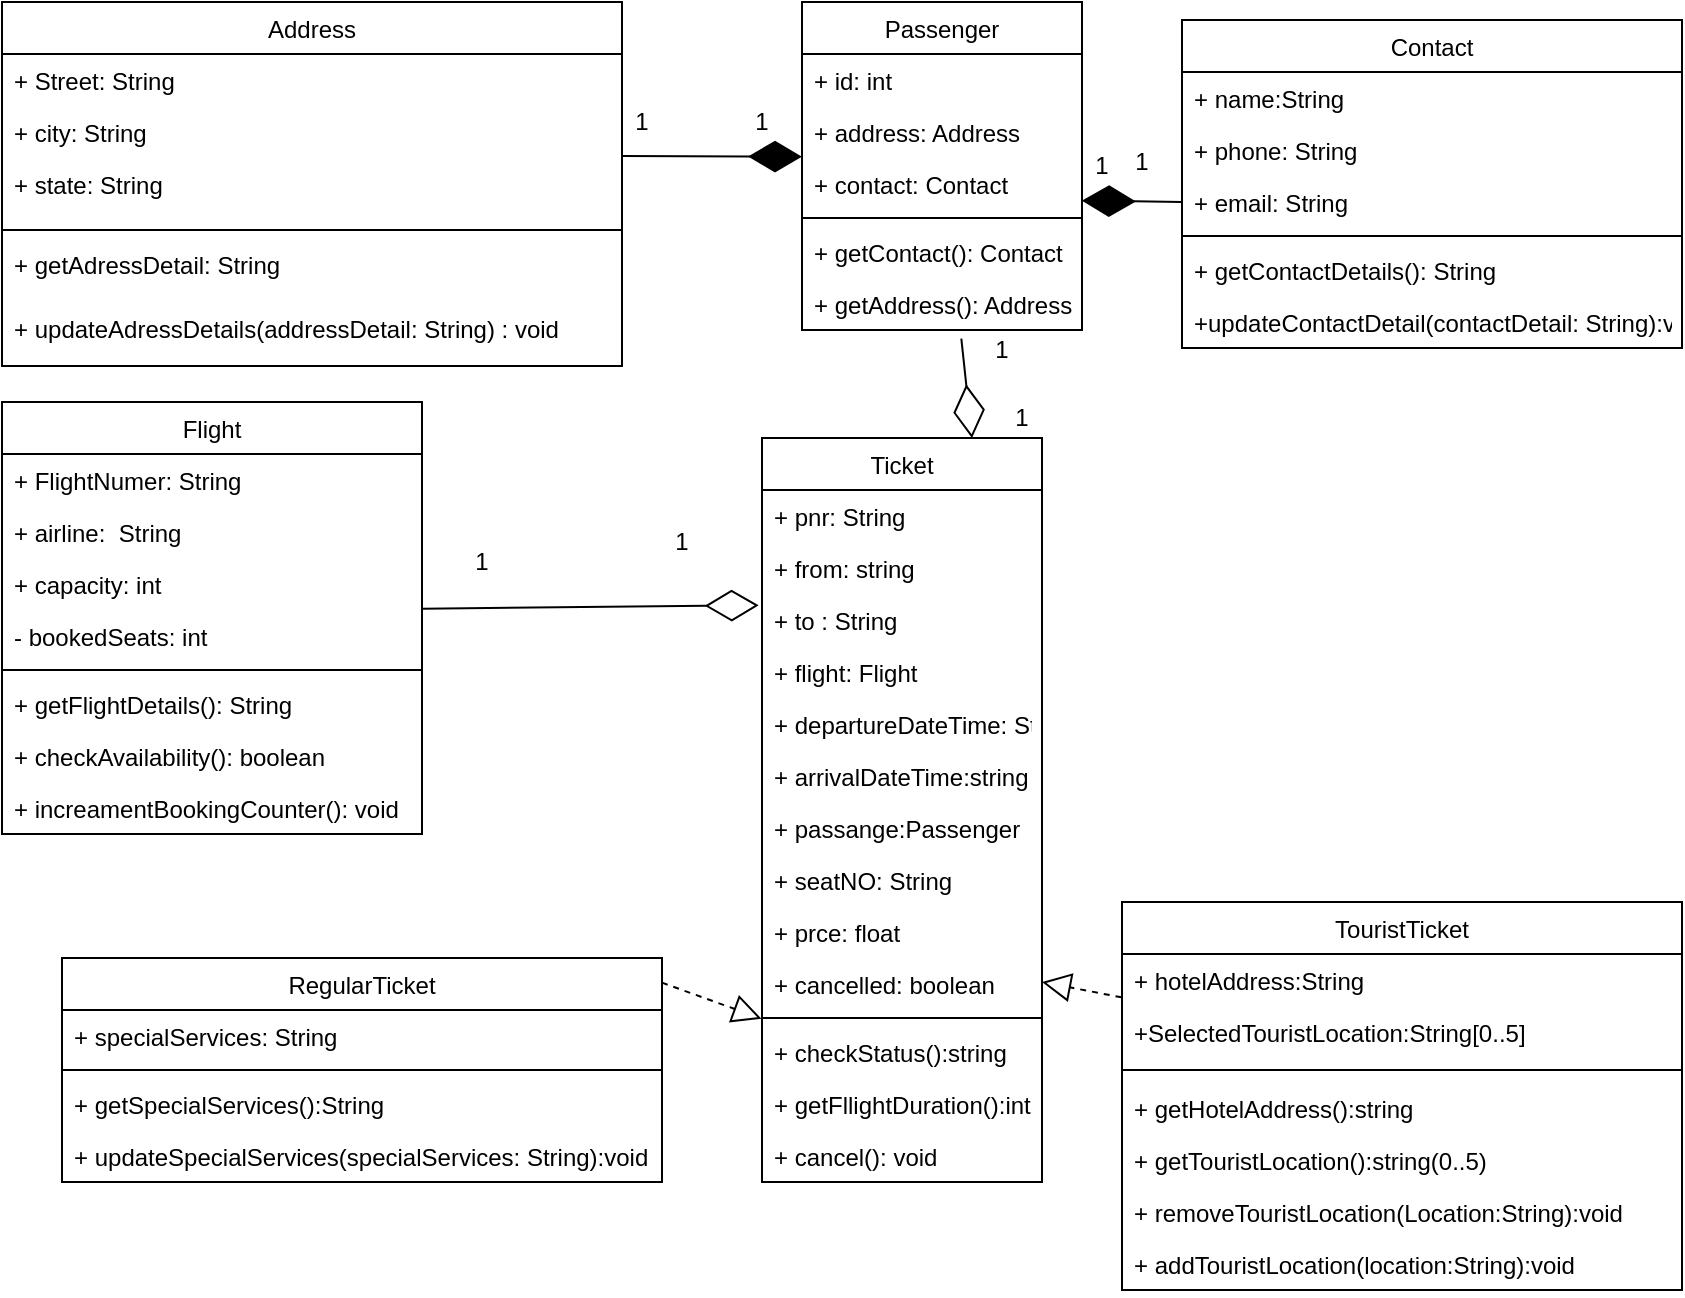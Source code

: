 <mxfile version="14.4.3" type="github"><diagram id="XLWj2yUnqIitXjmOhxtT" name="Page-1"><mxGraphModel dx="1563" dy="569" grid="1" gridSize="10" guides="1" tooltips="1" connect="1" arrows="1" fold="1" page="1" pageScale="1" pageWidth="850" pageHeight="1100" math="0" shadow="0"><root><mxCell id="0"/><mxCell id="1" parent="0"/><mxCell id="et4r4WBeVTfv9dm80hlc-8" value="Address" style="swimlane;fontStyle=0;childLayout=stackLayout;horizontal=1;startSize=26;fillColor=none;horizontalStack=0;resizeParent=1;resizeParentMax=0;resizeLast=0;collapsible=1;marginBottom=0;strokeColor=#000000;" vertex="1" parent="1" treatAsSingle="0"><mxGeometry y="20" width="310" height="182" as="geometry"/></mxCell><mxCell id="et4r4WBeVTfv9dm80hlc-9" value="+ Street: String" style="text;strokeColor=none;fillColor=none;align=left;verticalAlign=top;spacingLeft=4;spacingRight=4;overflow=hidden;rotatable=0;points=[[0,0.5],[1,0.5]];portConstraint=eastwest;" vertex="1" parent="et4r4WBeVTfv9dm80hlc-8"><mxGeometry y="26" width="310" height="26" as="geometry"/></mxCell><object label="+ city: String" id="et4r4WBeVTfv9dm80hlc-10"><mxCell style="text;strokeColor=none;fillColor=none;align=left;verticalAlign=top;spacingLeft=4;spacingRight=4;overflow=hidden;rotatable=0;points=[[0,0.5],[1,0.5]];portConstraint=eastwest;" vertex="1" parent="et4r4WBeVTfv9dm80hlc-8"><mxGeometry y="52" width="310" height="26" as="geometry"/></mxCell></object><mxCell id="et4r4WBeVTfv9dm80hlc-12" value="+ state: String" style="text;strokeColor=none;fillColor=none;align=left;verticalAlign=top;spacingLeft=4;spacingRight=4;overflow=hidden;rotatable=0;points=[[0,0.5],[1,0.5]];portConstraint=eastwest;" vertex="1" parent="et4r4WBeVTfv9dm80hlc-8"><mxGeometry y="78" width="310" height="32" as="geometry"/></mxCell><mxCell id="et4r4WBeVTfv9dm80hlc-76" value="" style="line;strokeWidth=1;fillColor=none;align=left;verticalAlign=middle;spacingTop=-1;spacingLeft=3;spacingRight=3;rotatable=0;labelPosition=right;points=[];portConstraint=eastwest;" vertex="1" parent="et4r4WBeVTfv9dm80hlc-8"><mxGeometry y="110" width="310" height="8" as="geometry"/></mxCell><mxCell id="et4r4WBeVTfv9dm80hlc-21" value="+ getAdressDetail: String" style="text;strokeColor=none;fillColor=none;align=left;verticalAlign=top;spacingLeft=4;spacingRight=4;overflow=hidden;rotatable=0;points=[[0,0.5],[1,0.5]];portConstraint=eastwest;" vertex="1" parent="et4r4WBeVTfv9dm80hlc-8"><mxGeometry y="118" width="310" height="32" as="geometry"/></mxCell><mxCell id="et4r4WBeVTfv9dm80hlc-22" value="+ updateAdressDetails(addressDetail: String) : void" style="text;strokeColor=none;fillColor=none;align=left;verticalAlign=top;spacingLeft=4;spacingRight=4;overflow=hidden;rotatable=0;points=[[0,0.5],[1,0.5]];portConstraint=eastwest;" vertex="1" parent="et4r4WBeVTfv9dm80hlc-8"><mxGeometry y="150" width="310" height="32" as="geometry"/></mxCell><mxCell id="et4r4WBeVTfv9dm80hlc-23" value="Flight" style="swimlane;fontStyle=0;childLayout=stackLayout;horizontal=1;startSize=26;fillColor=none;horizontalStack=0;resizeParent=1;resizeParentMax=0;resizeLast=0;collapsible=1;marginBottom=0;strokeColor=#000000;" vertex="1" parent="1" treatAsSingle="0"><mxGeometry y="220" width="210" height="216" as="geometry"/></mxCell><mxCell id="et4r4WBeVTfv9dm80hlc-24" value="+ FlightNumer: String " style="text;strokeColor=none;fillColor=none;align=left;verticalAlign=top;spacingLeft=4;spacingRight=4;overflow=hidden;rotatable=0;points=[[0,0.5],[1,0.5]];portConstraint=eastwest;" vertex="1" parent="et4r4WBeVTfv9dm80hlc-23"><mxGeometry y="26" width="210" height="26" as="geometry"/></mxCell><mxCell id="et4r4WBeVTfv9dm80hlc-25" value="+ airline:  String" style="text;strokeColor=none;fillColor=none;align=left;verticalAlign=top;spacingLeft=4;spacingRight=4;overflow=hidden;rotatable=0;points=[[0,0.5],[1,0.5]];portConstraint=eastwest;" vertex="1" parent="et4r4WBeVTfv9dm80hlc-23"><mxGeometry y="52" width="210" height="26" as="geometry"/></mxCell><mxCell id="et4r4WBeVTfv9dm80hlc-26" value="+ capacity: int" style="text;strokeColor=none;fillColor=none;align=left;verticalAlign=top;spacingLeft=4;spacingRight=4;overflow=hidden;rotatable=0;points=[[0,0.5],[1,0.5]];portConstraint=eastwest;" vertex="1" parent="et4r4WBeVTfv9dm80hlc-23"><mxGeometry y="78" width="210" height="26" as="geometry"/></mxCell><mxCell id="et4r4WBeVTfv9dm80hlc-27" value="- bookedSeats: int" style="text;strokeColor=none;fillColor=none;align=left;verticalAlign=top;spacingLeft=4;spacingRight=4;overflow=hidden;rotatable=0;points=[[0,0.5],[1,0.5]];portConstraint=eastwest;" vertex="1" parent="et4r4WBeVTfv9dm80hlc-23"><mxGeometry y="104" width="210" height="26" as="geometry"/></mxCell><mxCell id="et4r4WBeVTfv9dm80hlc-79" value="" style="line;strokeWidth=1;fillColor=none;align=left;verticalAlign=middle;spacingTop=-1;spacingLeft=3;spacingRight=3;rotatable=0;labelPosition=right;points=[];portConstraint=eastwest;" vertex="1" parent="et4r4WBeVTfv9dm80hlc-23"><mxGeometry y="130" width="210" height="8" as="geometry"/></mxCell><mxCell id="et4r4WBeVTfv9dm80hlc-28" value="+ getFlightDetails(): String" style="text;strokeColor=none;fillColor=none;align=left;verticalAlign=top;spacingLeft=4;spacingRight=4;overflow=hidden;rotatable=0;points=[[0,0.5],[1,0.5]];portConstraint=eastwest;" vertex="1" parent="et4r4WBeVTfv9dm80hlc-23"><mxGeometry y="138" width="210" height="26" as="geometry"/></mxCell><mxCell id="et4r4WBeVTfv9dm80hlc-29" value="+ checkAvailability(): boolean" style="text;strokeColor=none;fillColor=none;align=left;verticalAlign=top;spacingLeft=4;spacingRight=4;overflow=hidden;rotatable=0;points=[[0,0.5],[1,0.5]];portConstraint=eastwest;" vertex="1" parent="et4r4WBeVTfv9dm80hlc-23"><mxGeometry y="164" width="210" height="26" as="geometry"/></mxCell><mxCell id="et4r4WBeVTfv9dm80hlc-30" value="+ increamentBookingCounter(): void" style="text;strokeColor=none;fillColor=none;align=left;verticalAlign=top;spacingLeft=4;spacingRight=4;overflow=hidden;rotatable=0;points=[[0,0.5],[1,0.5]];portConstraint=eastwest;" vertex="1" parent="et4r4WBeVTfv9dm80hlc-23"><mxGeometry y="190" width="210" height="26" as="geometry"/></mxCell><mxCell id="et4r4WBeVTfv9dm80hlc-31" value="Passenger" style="swimlane;fontStyle=0;childLayout=stackLayout;horizontal=1;startSize=26;fillColor=none;horizontalStack=0;resizeParent=1;resizeParentMax=0;resizeLast=0;collapsible=1;marginBottom=0;strokeColor=#000000;" vertex="1" parent="1" treatAsSingle="0"><mxGeometry x="400" y="20" width="140" height="164" as="geometry"/></mxCell><mxCell id="et4r4WBeVTfv9dm80hlc-32" value="+ id: int" style="text;strokeColor=none;fillColor=none;align=left;verticalAlign=top;spacingLeft=4;spacingRight=4;overflow=hidden;rotatable=0;points=[[0,0.5],[1,0.5]];portConstraint=eastwest;" vertex="1" parent="et4r4WBeVTfv9dm80hlc-31"><mxGeometry y="26" width="140" height="26" as="geometry"/></mxCell><mxCell id="et4r4WBeVTfv9dm80hlc-33" value="+ address: Address" style="text;strokeColor=none;fillColor=none;align=left;verticalAlign=top;spacingLeft=4;spacingRight=4;overflow=hidden;rotatable=0;points=[[0,0.5],[1,0.5]];portConstraint=eastwest;" vertex="1" parent="et4r4WBeVTfv9dm80hlc-31"><mxGeometry y="52" width="140" height="26" as="geometry"/></mxCell><mxCell id="et4r4WBeVTfv9dm80hlc-34" value="+ contact: Contact" style="text;strokeColor=none;fillColor=none;align=left;verticalAlign=top;spacingLeft=4;spacingRight=4;overflow=hidden;rotatable=0;points=[[0,0.5],[1,0.5]];portConstraint=eastwest;" vertex="1" parent="et4r4WBeVTfv9dm80hlc-31"><mxGeometry y="78" width="140" height="26" as="geometry"/></mxCell><mxCell id="et4r4WBeVTfv9dm80hlc-77" value="" style="line;strokeWidth=1;fillColor=none;align=left;verticalAlign=middle;spacingTop=-1;spacingLeft=3;spacingRight=3;rotatable=0;labelPosition=right;points=[];portConstraint=eastwest;" vertex="1" parent="et4r4WBeVTfv9dm80hlc-31"><mxGeometry y="104" width="140" height="8" as="geometry"/></mxCell><mxCell id="et4r4WBeVTfv9dm80hlc-35" value="+ getContact(): Contact" style="text;strokeColor=none;fillColor=none;align=left;verticalAlign=top;spacingLeft=4;spacingRight=4;overflow=hidden;rotatable=0;points=[[0,0.5],[1,0.5]];portConstraint=eastwest;" vertex="1" parent="et4r4WBeVTfv9dm80hlc-31"><mxGeometry y="112" width="140" height="26" as="geometry"/></mxCell><mxCell id="et4r4WBeVTfv9dm80hlc-36" value="+ getAddress(): Address" style="text;strokeColor=none;fillColor=none;align=left;verticalAlign=top;spacingLeft=4;spacingRight=4;overflow=hidden;rotatable=0;points=[[0,0.5],[1,0.5]];portConstraint=eastwest;" vertex="1" parent="et4r4WBeVTfv9dm80hlc-31"><mxGeometry y="138" width="140" height="26" as="geometry"/></mxCell><mxCell id="et4r4WBeVTfv9dm80hlc-37" value="Contact" style="swimlane;fontStyle=0;childLayout=stackLayout;horizontal=1;startSize=26;fillColor=none;horizontalStack=0;resizeParent=1;resizeParentMax=0;resizeLast=0;collapsible=1;marginBottom=0;strokeColor=#000000;" vertex="1" parent="1" treatAsSingle="0"><mxGeometry x="590" y="29" width="250" height="164" as="geometry"/></mxCell><mxCell id="et4r4WBeVTfv9dm80hlc-38" value="+ name:String" style="text;strokeColor=none;fillColor=none;align=left;verticalAlign=top;spacingLeft=4;spacingRight=4;overflow=hidden;rotatable=0;points=[[0,0.5],[1,0.5]];portConstraint=eastwest;" vertex="1" parent="et4r4WBeVTfv9dm80hlc-37"><mxGeometry y="26" width="250" height="26" as="geometry"/></mxCell><mxCell id="et4r4WBeVTfv9dm80hlc-39" value="+ phone: String" style="text;strokeColor=none;fillColor=none;align=left;verticalAlign=top;spacingLeft=4;spacingRight=4;overflow=hidden;rotatable=0;points=[[0,0.5],[1,0.5]];portConstraint=eastwest;" vertex="1" parent="et4r4WBeVTfv9dm80hlc-37"><mxGeometry y="52" width="250" height="26" as="geometry"/></mxCell><mxCell id="et4r4WBeVTfv9dm80hlc-71" value="" style="endArrow=diamondThin;endFill=1;endSize=24;html=1;exitX=0;exitY=0.5;exitDx=0;exitDy=0;" edge="1" parent="et4r4WBeVTfv9dm80hlc-37" source="et4r4WBeVTfv9dm80hlc-40"><mxGeometry width="160" relative="1" as="geometry"><mxPoint x="120" y="90.33" as="sourcePoint"/><mxPoint x="-50" y="90.33" as="targetPoint"/></mxGeometry></mxCell><mxCell id="et4r4WBeVTfv9dm80hlc-40" value="+ email: String" style="text;strokeColor=none;fillColor=none;align=left;verticalAlign=top;spacingLeft=4;spacingRight=4;overflow=hidden;rotatable=0;points=[[0,0.5],[1,0.5]];portConstraint=eastwest;" vertex="1" parent="et4r4WBeVTfv9dm80hlc-37"><mxGeometry y="78" width="250" height="26" as="geometry"/></mxCell><mxCell id="et4r4WBeVTfv9dm80hlc-78" value="" style="line;strokeWidth=1;fillColor=none;align=left;verticalAlign=middle;spacingTop=-1;spacingLeft=3;spacingRight=3;rotatable=0;labelPosition=right;points=[];portConstraint=eastwest;" vertex="1" parent="et4r4WBeVTfv9dm80hlc-37"><mxGeometry y="104" width="250" height="8" as="geometry"/></mxCell><mxCell id="et4r4WBeVTfv9dm80hlc-41" value="+ getContactDetails(): String" style="text;strokeColor=none;fillColor=none;align=left;verticalAlign=top;spacingLeft=4;spacingRight=4;overflow=hidden;rotatable=0;points=[[0,0.5],[1,0.5]];portConstraint=eastwest;" vertex="1" parent="et4r4WBeVTfv9dm80hlc-37"><mxGeometry y="112" width="250" height="26" as="geometry"/></mxCell><mxCell id="et4r4WBeVTfv9dm80hlc-42" value="+updateContactDetail(contactDetail: String):void" style="text;strokeColor=none;fillColor=none;align=left;verticalAlign=top;spacingLeft=4;spacingRight=4;overflow=hidden;rotatable=0;points=[[0,0.5],[1,0.5]];portConstraint=eastwest;" vertex="1" parent="et4r4WBeVTfv9dm80hlc-37"><mxGeometry y="138" width="250" height="26" as="geometry"/></mxCell><mxCell id="et4r4WBeVTfv9dm80hlc-44" value="Ticket" style="swimlane;fontStyle=0;childLayout=stackLayout;horizontal=1;startSize=26;fillColor=none;horizontalStack=0;resizeParent=1;resizeParentMax=0;resizeLast=0;collapsible=1;marginBottom=0;strokeColor=#000000;" vertex="1" parent="1" treatAsSingle="0"><mxGeometry x="380" y="238" width="140" height="372" as="geometry"/></mxCell><mxCell id="et4r4WBeVTfv9dm80hlc-45" value="+ pnr: String" style="text;strokeColor=none;fillColor=none;align=left;verticalAlign=top;spacingLeft=4;spacingRight=4;overflow=hidden;rotatable=0;points=[[0,0.5],[1,0.5]];portConstraint=eastwest;" vertex="1" parent="et4r4WBeVTfv9dm80hlc-44"><mxGeometry y="26" width="140" height="26" as="geometry"/></mxCell><mxCell id="et4r4WBeVTfv9dm80hlc-46" value="+ from: string" style="text;strokeColor=none;fillColor=none;align=left;verticalAlign=top;spacingLeft=4;spacingRight=4;overflow=hidden;rotatable=0;points=[[0,0.5],[1,0.5]];portConstraint=eastwest;" vertex="1" parent="et4r4WBeVTfv9dm80hlc-44"><mxGeometry y="52" width="140" height="26" as="geometry"/></mxCell><mxCell id="et4r4WBeVTfv9dm80hlc-47" value="+ to : String" style="text;strokeColor=none;fillColor=none;align=left;verticalAlign=top;spacingLeft=4;spacingRight=4;overflow=hidden;rotatable=0;points=[[0,0.5],[1,0.5]];portConstraint=eastwest;" vertex="1" parent="et4r4WBeVTfv9dm80hlc-44"><mxGeometry y="78" width="140" height="26" as="geometry"/></mxCell><mxCell id="et4r4WBeVTfv9dm80hlc-48" value="+ flight: Flight" style="text;strokeColor=none;fillColor=none;align=left;verticalAlign=top;spacingLeft=4;spacingRight=4;overflow=hidden;rotatable=0;points=[[0,0.5],[1,0.5]];portConstraint=eastwest;" vertex="1" parent="et4r4WBeVTfv9dm80hlc-44"><mxGeometry y="104" width="140" height="26" as="geometry"/></mxCell><mxCell id="et4r4WBeVTfv9dm80hlc-49" value="+ departureDateTime: String" style="text;strokeColor=none;fillColor=none;align=left;verticalAlign=top;spacingLeft=4;spacingRight=4;overflow=hidden;rotatable=0;points=[[0,0.5],[1,0.5]];portConstraint=eastwest;" vertex="1" parent="et4r4WBeVTfv9dm80hlc-44"><mxGeometry y="130" width="140" height="26" as="geometry"/></mxCell><mxCell id="et4r4WBeVTfv9dm80hlc-50" value="+ arrivalDateTime:string" style="text;strokeColor=none;fillColor=none;align=left;verticalAlign=top;spacingLeft=4;spacingRight=4;overflow=hidden;rotatable=0;points=[[0,0.5],[1,0.5]];portConstraint=eastwest;" vertex="1" parent="et4r4WBeVTfv9dm80hlc-44"><mxGeometry y="156" width="140" height="26" as="geometry"/></mxCell><mxCell id="et4r4WBeVTfv9dm80hlc-51" value="+ passange:Passenger" style="text;strokeColor=none;fillColor=none;align=left;verticalAlign=top;spacingLeft=4;spacingRight=4;overflow=hidden;rotatable=0;points=[[0,0.5],[1,0.5]];portConstraint=eastwest;" vertex="1" parent="et4r4WBeVTfv9dm80hlc-44"><mxGeometry y="182" width="140" height="26" as="geometry"/></mxCell><mxCell id="et4r4WBeVTfv9dm80hlc-52" value="+ seatNO: String" style="text;strokeColor=none;fillColor=none;align=left;verticalAlign=top;spacingLeft=4;spacingRight=4;overflow=hidden;rotatable=0;points=[[0,0.5],[1,0.5]];portConstraint=eastwest;" vertex="1" parent="et4r4WBeVTfv9dm80hlc-44"><mxGeometry y="208" width="140" height="26" as="geometry"/></mxCell><mxCell id="et4r4WBeVTfv9dm80hlc-53" value="+ prce: float" style="text;strokeColor=none;fillColor=none;align=left;verticalAlign=top;spacingLeft=4;spacingRight=4;overflow=hidden;rotatable=0;points=[[0,0.5],[1,0.5]];portConstraint=eastwest;" vertex="1" parent="et4r4WBeVTfv9dm80hlc-44"><mxGeometry y="234" width="140" height="26" as="geometry"/></mxCell><mxCell id="et4r4WBeVTfv9dm80hlc-74" value="" style="endArrow=block;dashed=1;endFill=0;endSize=12;html=1;entryX=-0.002;entryY=-0.141;entryDx=0;entryDy=0;entryPerimeter=0;" edge="1" parent="et4r4WBeVTfv9dm80hlc-44" target="et4r4WBeVTfv9dm80hlc-55"><mxGeometry width="160" relative="1" as="geometry"><mxPoint x="-50" y="272.33" as="sourcePoint"/><mxPoint x="110" y="272.33" as="targetPoint"/></mxGeometry></mxCell><mxCell id="et4r4WBeVTfv9dm80hlc-54" value="+ cancelled: boolean" style="text;strokeColor=none;fillColor=none;align=left;verticalAlign=top;spacingLeft=4;spacingRight=4;overflow=hidden;rotatable=0;points=[[0,0.5],[1,0.5]];portConstraint=eastwest;" vertex="1" parent="et4r4WBeVTfv9dm80hlc-44"><mxGeometry y="260" width="140" height="26" as="geometry"/></mxCell><mxCell id="et4r4WBeVTfv9dm80hlc-80" value="" style="line;strokeWidth=1;fillColor=none;align=left;verticalAlign=middle;spacingTop=-1;spacingLeft=3;spacingRight=3;rotatable=0;labelPosition=right;points=[];portConstraint=eastwest;" vertex="1" parent="et4r4WBeVTfv9dm80hlc-44"><mxGeometry y="286" width="140" height="8" as="geometry"/></mxCell><mxCell id="et4r4WBeVTfv9dm80hlc-55" value="+ checkStatus():string" style="text;strokeColor=none;fillColor=none;align=left;verticalAlign=top;spacingLeft=4;spacingRight=4;overflow=hidden;rotatable=0;points=[[0,0.5],[1,0.5]];portConstraint=eastwest;" vertex="1" parent="et4r4WBeVTfv9dm80hlc-44"><mxGeometry y="294" width="140" height="26" as="geometry"/></mxCell><mxCell id="et4r4WBeVTfv9dm80hlc-56" value="+ getFllightDuration():int" style="text;strokeColor=none;fillColor=none;align=left;verticalAlign=top;spacingLeft=4;spacingRight=4;overflow=hidden;rotatable=0;points=[[0,0.5],[1,0.5]];portConstraint=eastwest;" vertex="1" parent="et4r4WBeVTfv9dm80hlc-44"><mxGeometry y="320" width="140" height="26" as="geometry"/></mxCell><mxCell id="et4r4WBeVTfv9dm80hlc-57" value="+ cancel(): void" style="text;strokeColor=none;fillColor=none;align=left;verticalAlign=top;spacingLeft=4;spacingRight=4;overflow=hidden;rotatable=0;points=[[0,0.5],[1,0.5]];portConstraint=eastwest;" vertex="1" parent="et4r4WBeVTfv9dm80hlc-44"><mxGeometry y="346" width="140" height="26" as="geometry"/></mxCell><mxCell id="et4r4WBeVTfv9dm80hlc-58" value="RegularTicket" style="swimlane;fontStyle=0;childLayout=stackLayout;horizontal=1;startSize=26;fillColor=none;horizontalStack=0;resizeParent=1;resizeParentMax=0;resizeLast=0;collapsible=1;marginBottom=0;strokeColor=#000000;" vertex="1" parent="1" treatAsSingle="0"><mxGeometry x="30" y="498" width="300" height="112" as="geometry"/></mxCell><mxCell id="et4r4WBeVTfv9dm80hlc-59" value="+ specialServices: String" style="text;strokeColor=none;fillColor=none;align=left;verticalAlign=top;spacingLeft=4;spacingRight=4;overflow=hidden;rotatable=0;points=[[0,0.5],[1,0.5]];portConstraint=eastwest;" vertex="1" parent="et4r4WBeVTfv9dm80hlc-58"><mxGeometry y="26" width="300" height="26" as="geometry"/></mxCell><mxCell id="et4r4WBeVTfv9dm80hlc-81" value="" style="line;strokeWidth=1;fillColor=none;align=left;verticalAlign=middle;spacingTop=-1;spacingLeft=3;spacingRight=3;rotatable=0;labelPosition=right;points=[];portConstraint=eastwest;" vertex="1" parent="et4r4WBeVTfv9dm80hlc-58"><mxGeometry y="52" width="300" height="8" as="geometry"/></mxCell><mxCell id="et4r4WBeVTfv9dm80hlc-60" value="+ getSpecialServices():String" style="text;strokeColor=none;fillColor=none;align=left;verticalAlign=top;spacingLeft=4;spacingRight=4;overflow=hidden;rotatable=0;points=[[0,0.5],[1,0.5]];portConstraint=eastwest;" vertex="1" parent="et4r4WBeVTfv9dm80hlc-58"><mxGeometry y="60" width="300" height="26" as="geometry"/></mxCell><mxCell id="et4r4WBeVTfv9dm80hlc-61" value="+ updateSpecialServices(specialServices: String):void" style="text;strokeColor=none;fillColor=none;align=left;verticalAlign=top;spacingLeft=4;spacingRight=4;overflow=hidden;rotatable=0;points=[[0,0.5],[1,0.5]];portConstraint=eastwest;" vertex="1" parent="et4r4WBeVTfv9dm80hlc-58"><mxGeometry y="86" width="300" height="26" as="geometry"/></mxCell><mxCell id="et4r4WBeVTfv9dm80hlc-62" value="TouristTicket" style="swimlane;fontStyle=0;childLayout=stackLayout;horizontal=1;startSize=26;fillColor=none;horizontalStack=0;resizeParent=1;resizeParentMax=0;resizeLast=0;collapsible=1;marginBottom=0;strokeColor=#000000;" vertex="1" parent="1" treatAsSingle="0"><mxGeometry x="560" y="470" width="280" height="194" as="geometry"/></mxCell><mxCell id="et4r4WBeVTfv9dm80hlc-75" value="" style="endArrow=block;dashed=1;endFill=0;endSize=12;html=1;exitX=-0.001;exitY=-0.167;exitDx=0;exitDy=0;exitPerimeter=0;" edge="1" parent="et4r4WBeVTfv9dm80hlc-62" source="et4r4WBeVTfv9dm80hlc-64"><mxGeometry width="160" relative="1" as="geometry"><mxPoint x="110" y="10" as="sourcePoint"/><mxPoint x="-40" y="40" as="targetPoint"/></mxGeometry></mxCell><mxCell id="et4r4WBeVTfv9dm80hlc-63" value="+ hotelAddress:String" style="text;strokeColor=none;fillColor=none;align=left;verticalAlign=top;spacingLeft=4;spacingRight=4;overflow=hidden;rotatable=0;points=[[0,0.5],[1,0.5]];portConstraint=eastwest;" vertex="1" parent="et4r4WBeVTfv9dm80hlc-62"><mxGeometry y="26" width="280" height="26" as="geometry"/></mxCell><mxCell id="et4r4WBeVTfv9dm80hlc-64" value="+SelectedTouristLocation:String[0..5]" style="text;strokeColor=none;fillColor=none;align=left;verticalAlign=top;spacingLeft=4;spacingRight=4;overflow=hidden;rotatable=0;points=[[0,0.5],[1,0.5]];portConstraint=eastwest;" vertex="1" parent="et4r4WBeVTfv9dm80hlc-62"><mxGeometry y="52" width="280" height="26" as="geometry"/></mxCell><mxCell id="et4r4WBeVTfv9dm80hlc-82" value="" style="line;strokeWidth=1;fillColor=none;align=left;verticalAlign=middle;spacingTop=-1;spacingLeft=3;spacingRight=3;rotatable=0;labelPosition=right;points=[];portConstraint=eastwest;" vertex="1" parent="et4r4WBeVTfv9dm80hlc-62"><mxGeometry y="78" width="280" height="12" as="geometry"/></mxCell><mxCell id="et4r4WBeVTfv9dm80hlc-65" value="+ getHotelAddress():string" style="text;strokeColor=none;fillColor=none;align=left;verticalAlign=top;spacingLeft=4;spacingRight=4;overflow=hidden;rotatable=0;points=[[0,0.5],[1,0.5]];portConstraint=eastwest;" vertex="1" parent="et4r4WBeVTfv9dm80hlc-62"><mxGeometry y="90" width="280" height="26" as="geometry"/></mxCell><mxCell id="et4r4WBeVTfv9dm80hlc-66" value="+ getTouristLocation():string(0..5)" style="text;strokeColor=none;fillColor=none;align=left;verticalAlign=top;spacingLeft=4;spacingRight=4;overflow=hidden;rotatable=0;points=[[0,0.5],[1,0.5]];portConstraint=eastwest;" vertex="1" parent="et4r4WBeVTfv9dm80hlc-62"><mxGeometry y="116" width="280" height="26" as="geometry"/></mxCell><mxCell id="et4r4WBeVTfv9dm80hlc-67" value="+ removeTouristLocation(Location:String):void" style="text;strokeColor=none;fillColor=none;align=left;verticalAlign=top;spacingLeft=4;spacingRight=4;overflow=hidden;rotatable=0;points=[[0,0.5],[1,0.5]];portConstraint=eastwest;" vertex="1" parent="et4r4WBeVTfv9dm80hlc-62"><mxGeometry y="142" width="280" height="26" as="geometry"/></mxCell><mxCell id="et4r4WBeVTfv9dm80hlc-68" value="+ addTouristLocation(location:String):void" style="text;strokeColor=none;fillColor=none;align=left;verticalAlign=top;spacingLeft=4;spacingRight=4;overflow=hidden;rotatable=0;points=[[0,0.5],[1,0.5]];portConstraint=eastwest;" vertex="1" parent="et4r4WBeVTfv9dm80hlc-62"><mxGeometry y="168" width="280" height="26" as="geometry"/></mxCell><mxCell id="et4r4WBeVTfv9dm80hlc-70" value="" style="endArrow=diamondThin;endFill=1;endSize=24;html=1;" edge="1" parent="1"><mxGeometry width="160" relative="1" as="geometry"><mxPoint x="310" y="97" as="sourcePoint"/><mxPoint x="400" y="97.33" as="targetPoint"/></mxGeometry></mxCell><mxCell id="et4r4WBeVTfv9dm80hlc-72" value="" style="endArrow=diamondThin;endFill=0;endSize=24;html=1;exitX=0.569;exitY=1.167;exitDx=0;exitDy=0;exitPerimeter=0;entryX=0.75;entryY=0;entryDx=0;entryDy=0;" edge="1" parent="1" source="et4r4WBeVTfv9dm80hlc-36" target="et4r4WBeVTfv9dm80hlc-44"><mxGeometry width="160" relative="1" as="geometry"><mxPoint x="480" y="80" as="sourcePoint"/><mxPoint x="480" y="210" as="targetPoint"/></mxGeometry></mxCell><mxCell id="et4r4WBeVTfv9dm80hlc-73" value="" style="endArrow=diamondThin;endFill=0;endSize=24;html=1;entryX=-0.012;entryY=0.218;entryDx=0;entryDy=0;entryPerimeter=0;" edge="1" parent="1" target="et4r4WBeVTfv9dm80hlc-47"><mxGeometry width="160" relative="1" as="geometry"><mxPoint x="210" y="323.33" as="sourcePoint"/><mxPoint x="370" y="323.33" as="targetPoint"/></mxGeometry></mxCell><mxCell id="et4r4WBeVTfv9dm80hlc-83" value="1" style="text;html=1;strokeColor=none;fillColor=none;align=center;verticalAlign=middle;whiteSpace=wrap;rounded=0;" vertex="1" parent="1"><mxGeometry x="300" y="70" width="40" height="20" as="geometry"/></mxCell><mxCell id="et4r4WBeVTfv9dm80hlc-86" value="1" style="text;html=1;strokeColor=none;fillColor=none;align=center;verticalAlign=middle;whiteSpace=wrap;rounded=0;" vertex="1" parent="1"><mxGeometry x="360" y="70" width="40" height="20" as="geometry"/></mxCell><mxCell id="et4r4WBeVTfv9dm80hlc-87" value="1" style="text;html=1;strokeColor=none;fillColor=none;align=center;verticalAlign=middle;whiteSpace=wrap;rounded=0;" vertex="1" parent="1"><mxGeometry x="550" y="90" width="40" height="20" as="geometry"/></mxCell><mxCell id="et4r4WBeVTfv9dm80hlc-88" value="1" style="text;html=1;strokeColor=none;fillColor=none;align=center;verticalAlign=middle;whiteSpace=wrap;rounded=0;" vertex="1" parent="1"><mxGeometry x="530" y="92" width="40" height="20" as="geometry"/></mxCell><mxCell id="et4r4WBeVTfv9dm80hlc-89" value="1" style="text;html=1;strokeColor=none;fillColor=none;align=center;verticalAlign=middle;whiteSpace=wrap;rounded=0;" vertex="1" parent="1"><mxGeometry x="480" y="184" width="40" height="20" as="geometry"/></mxCell><mxCell id="et4r4WBeVTfv9dm80hlc-90" value="1" style="text;html=1;strokeColor=none;fillColor=none;align=center;verticalAlign=middle;whiteSpace=wrap;rounded=0;" vertex="1" parent="1"><mxGeometry x="490" y="218" width="40" height="20" as="geometry"/></mxCell><mxCell id="et4r4WBeVTfv9dm80hlc-91" value="1" style="text;html=1;strokeColor=none;fillColor=none;align=center;verticalAlign=middle;whiteSpace=wrap;rounded=0;" vertex="1" parent="1"><mxGeometry x="220" y="290" width="40" height="20" as="geometry"/></mxCell><mxCell id="et4r4WBeVTfv9dm80hlc-92" value="1" style="text;html=1;strokeColor=none;fillColor=none;align=center;verticalAlign=middle;whiteSpace=wrap;rounded=0;" vertex="1" parent="1"><mxGeometry x="320" y="280" width="40" height="20" as="geometry"/></mxCell></root></mxGraphModel></diagram></mxfile>